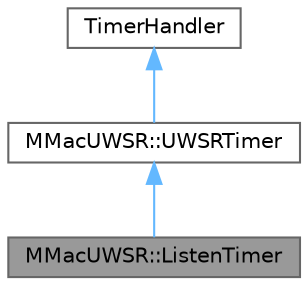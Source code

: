 digraph "MMacUWSR::ListenTimer"
{
 // LATEX_PDF_SIZE
  bgcolor="transparent";
  edge [fontname=Helvetica,fontsize=10,labelfontname=Helvetica,labelfontsize=10];
  node [fontname=Helvetica,fontsize=10,shape=box,height=0.2,width=0.4];
  Node1 [id="Node000001",label="MMacUWSR::ListenTimer",height=0.2,width=0.4,color="gray40", fillcolor="grey60", style="filled", fontcolor="black",tooltip="Base class of ListenTimer, which is a derived class of UWSRTimer."];
  Node2 -> Node1 [id="edge1_Node000001_Node000002",dir="back",color="steelblue1",style="solid",tooltip=" "];
  Node2 [id="Node000002",label="MMacUWSR::UWSRTimer",height=0.2,width=0.4,color="gray40", fillcolor="white", style="filled",URL="$classMMacUWSR_1_1UWSRTimer.html",tooltip="Base class of all the timer used in this protocol."];
  Node3 -> Node2 [id="edge2_Node000002_Node000003",dir="back",color="steelblue1",style="solid",tooltip=" "];
  Node3 [id="Node000003",label="TimerHandler",height=0.2,width=0.4,color="gray40", fillcolor="white", style="filled",tooltip=" "];
}
